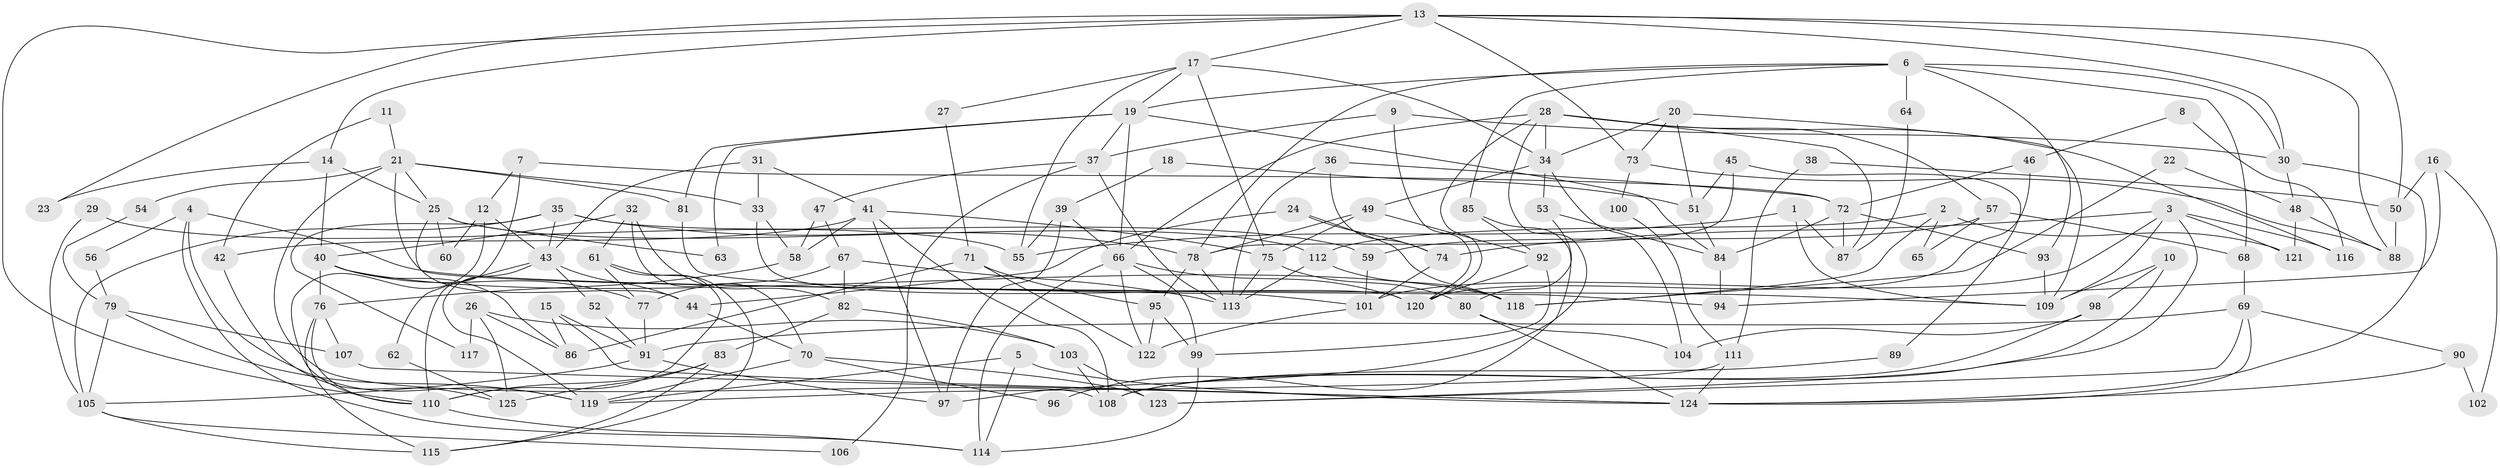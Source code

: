 // Generated by graph-tools (version 1.1) at 2025/36/03/09/25 02:36:18]
// undirected, 125 vertices, 250 edges
graph export_dot {
graph [start="1"]
  node [color=gray90,style=filled];
  1;
  2;
  3;
  4;
  5;
  6;
  7;
  8;
  9;
  10;
  11;
  12;
  13;
  14;
  15;
  16;
  17;
  18;
  19;
  20;
  21;
  22;
  23;
  24;
  25;
  26;
  27;
  28;
  29;
  30;
  31;
  32;
  33;
  34;
  35;
  36;
  37;
  38;
  39;
  40;
  41;
  42;
  43;
  44;
  45;
  46;
  47;
  48;
  49;
  50;
  51;
  52;
  53;
  54;
  55;
  56;
  57;
  58;
  59;
  60;
  61;
  62;
  63;
  64;
  65;
  66;
  67;
  68;
  69;
  70;
  71;
  72;
  73;
  74;
  75;
  76;
  77;
  78;
  79;
  80;
  81;
  82;
  83;
  84;
  85;
  86;
  87;
  88;
  89;
  90;
  91;
  92;
  93;
  94;
  95;
  96;
  97;
  98;
  99;
  100;
  101;
  102;
  103;
  104;
  105;
  106;
  107;
  108;
  109;
  110;
  111;
  112;
  113;
  114;
  115;
  116;
  117;
  118;
  119;
  120;
  121;
  122;
  123;
  124;
  125;
  1 -- 109;
  1 -- 87;
  1 -- 55;
  2 -- 112;
  2 -- 118;
  2 -- 65;
  2 -- 121;
  3 -- 101;
  3 -- 108;
  3 -- 74;
  3 -- 109;
  3 -- 116;
  3 -- 121;
  4 -- 109;
  4 -- 114;
  4 -- 56;
  4 -- 119;
  5 -- 124;
  5 -- 114;
  5 -- 119;
  6 -- 30;
  6 -- 78;
  6 -- 19;
  6 -- 64;
  6 -- 68;
  6 -- 85;
  6 -- 93;
  7 -- 72;
  7 -- 110;
  7 -- 12;
  8 -- 116;
  8 -- 46;
  9 -- 120;
  9 -- 37;
  9 -- 30;
  10 -- 109;
  10 -- 123;
  10 -- 98;
  11 -- 21;
  11 -- 42;
  12 -- 43;
  12 -- 60;
  12 -- 110;
  13 -- 30;
  13 -- 17;
  13 -- 14;
  13 -- 23;
  13 -- 50;
  13 -- 73;
  13 -- 88;
  13 -- 110;
  14 -- 40;
  14 -- 23;
  14 -- 25;
  15 -- 91;
  15 -- 124;
  15 -- 86;
  16 -- 94;
  16 -- 50;
  16 -- 102;
  17 -- 19;
  17 -- 34;
  17 -- 27;
  17 -- 55;
  17 -- 75;
  18 -- 39;
  18 -- 51;
  19 -- 66;
  19 -- 37;
  19 -- 63;
  19 -- 81;
  19 -- 84;
  20 -- 73;
  20 -- 34;
  20 -- 51;
  20 -- 109;
  21 -- 25;
  21 -- 33;
  21 -- 54;
  21 -- 81;
  21 -- 94;
  21 -- 108;
  22 -- 48;
  22 -- 118;
  24 -- 74;
  24 -- 118;
  24 -- 44;
  25 -- 44;
  25 -- 60;
  25 -- 63;
  25 -- 112;
  26 -- 103;
  26 -- 86;
  26 -- 117;
  26 -- 125;
  27 -- 71;
  28 -- 34;
  28 -- 97;
  28 -- 57;
  28 -- 66;
  28 -- 87;
  28 -- 116;
  28 -- 120;
  29 -- 55;
  29 -- 105;
  30 -- 124;
  30 -- 48;
  31 -- 43;
  31 -- 41;
  31 -- 33;
  32 -- 40;
  32 -- 82;
  32 -- 61;
  32 -- 70;
  33 -- 120;
  33 -- 58;
  34 -- 49;
  34 -- 104;
  34 -- 53;
  35 -- 105;
  35 -- 43;
  35 -- 59;
  35 -- 78;
  35 -- 117;
  36 -- 72;
  36 -- 74;
  36 -- 113;
  37 -- 113;
  37 -- 47;
  37 -- 106;
  38 -- 50;
  38 -- 111;
  39 -- 66;
  39 -- 55;
  39 -- 97;
  40 -- 77;
  40 -- 86;
  40 -- 76;
  40 -- 118;
  41 -- 75;
  41 -- 58;
  41 -- 42;
  41 -- 97;
  41 -- 108;
  42 -- 125;
  43 -- 44;
  43 -- 119;
  43 -- 52;
  43 -- 62;
  44 -- 70;
  45 -- 51;
  45 -- 78;
  45 -- 89;
  46 -- 72;
  46 -- 120;
  47 -- 58;
  47 -- 67;
  48 -- 121;
  48 -- 88;
  49 -- 78;
  49 -- 75;
  49 -- 92;
  50 -- 88;
  51 -- 84;
  52 -- 91;
  53 -- 80;
  53 -- 84;
  54 -- 79;
  56 -- 79;
  57 -- 68;
  57 -- 59;
  57 -- 65;
  58 -- 76;
  59 -- 101;
  61 -- 110;
  61 -- 77;
  61 -- 115;
  62 -- 125;
  64 -- 87;
  66 -- 120;
  66 -- 99;
  66 -- 114;
  66 -- 122;
  67 -- 113;
  67 -- 77;
  67 -- 82;
  68 -- 69;
  69 -- 123;
  69 -- 91;
  69 -- 90;
  69 -- 124;
  70 -- 119;
  70 -- 96;
  70 -- 123;
  71 -- 122;
  71 -- 95;
  71 -- 86;
  72 -- 84;
  72 -- 93;
  72 -- 87;
  73 -- 88;
  73 -- 100;
  74 -- 101;
  75 -- 113;
  75 -- 80;
  76 -- 110;
  76 -- 107;
  76 -- 115;
  77 -- 91;
  78 -- 95;
  78 -- 113;
  79 -- 119;
  79 -- 105;
  79 -- 107;
  80 -- 124;
  80 -- 104;
  81 -- 101;
  82 -- 83;
  82 -- 103;
  83 -- 110;
  83 -- 115;
  83 -- 125;
  84 -- 94;
  85 -- 92;
  85 -- 96;
  89 -- 108;
  90 -- 124;
  90 -- 102;
  91 -- 97;
  91 -- 105;
  92 -- 99;
  92 -- 120;
  93 -- 109;
  95 -- 122;
  95 -- 99;
  98 -- 108;
  98 -- 104;
  99 -- 114;
  100 -- 111;
  101 -- 122;
  103 -- 108;
  103 -- 123;
  105 -- 115;
  105 -- 106;
  107 -- 124;
  110 -- 114;
  111 -- 124;
  111 -- 119;
  112 -- 113;
  112 -- 118;
}
